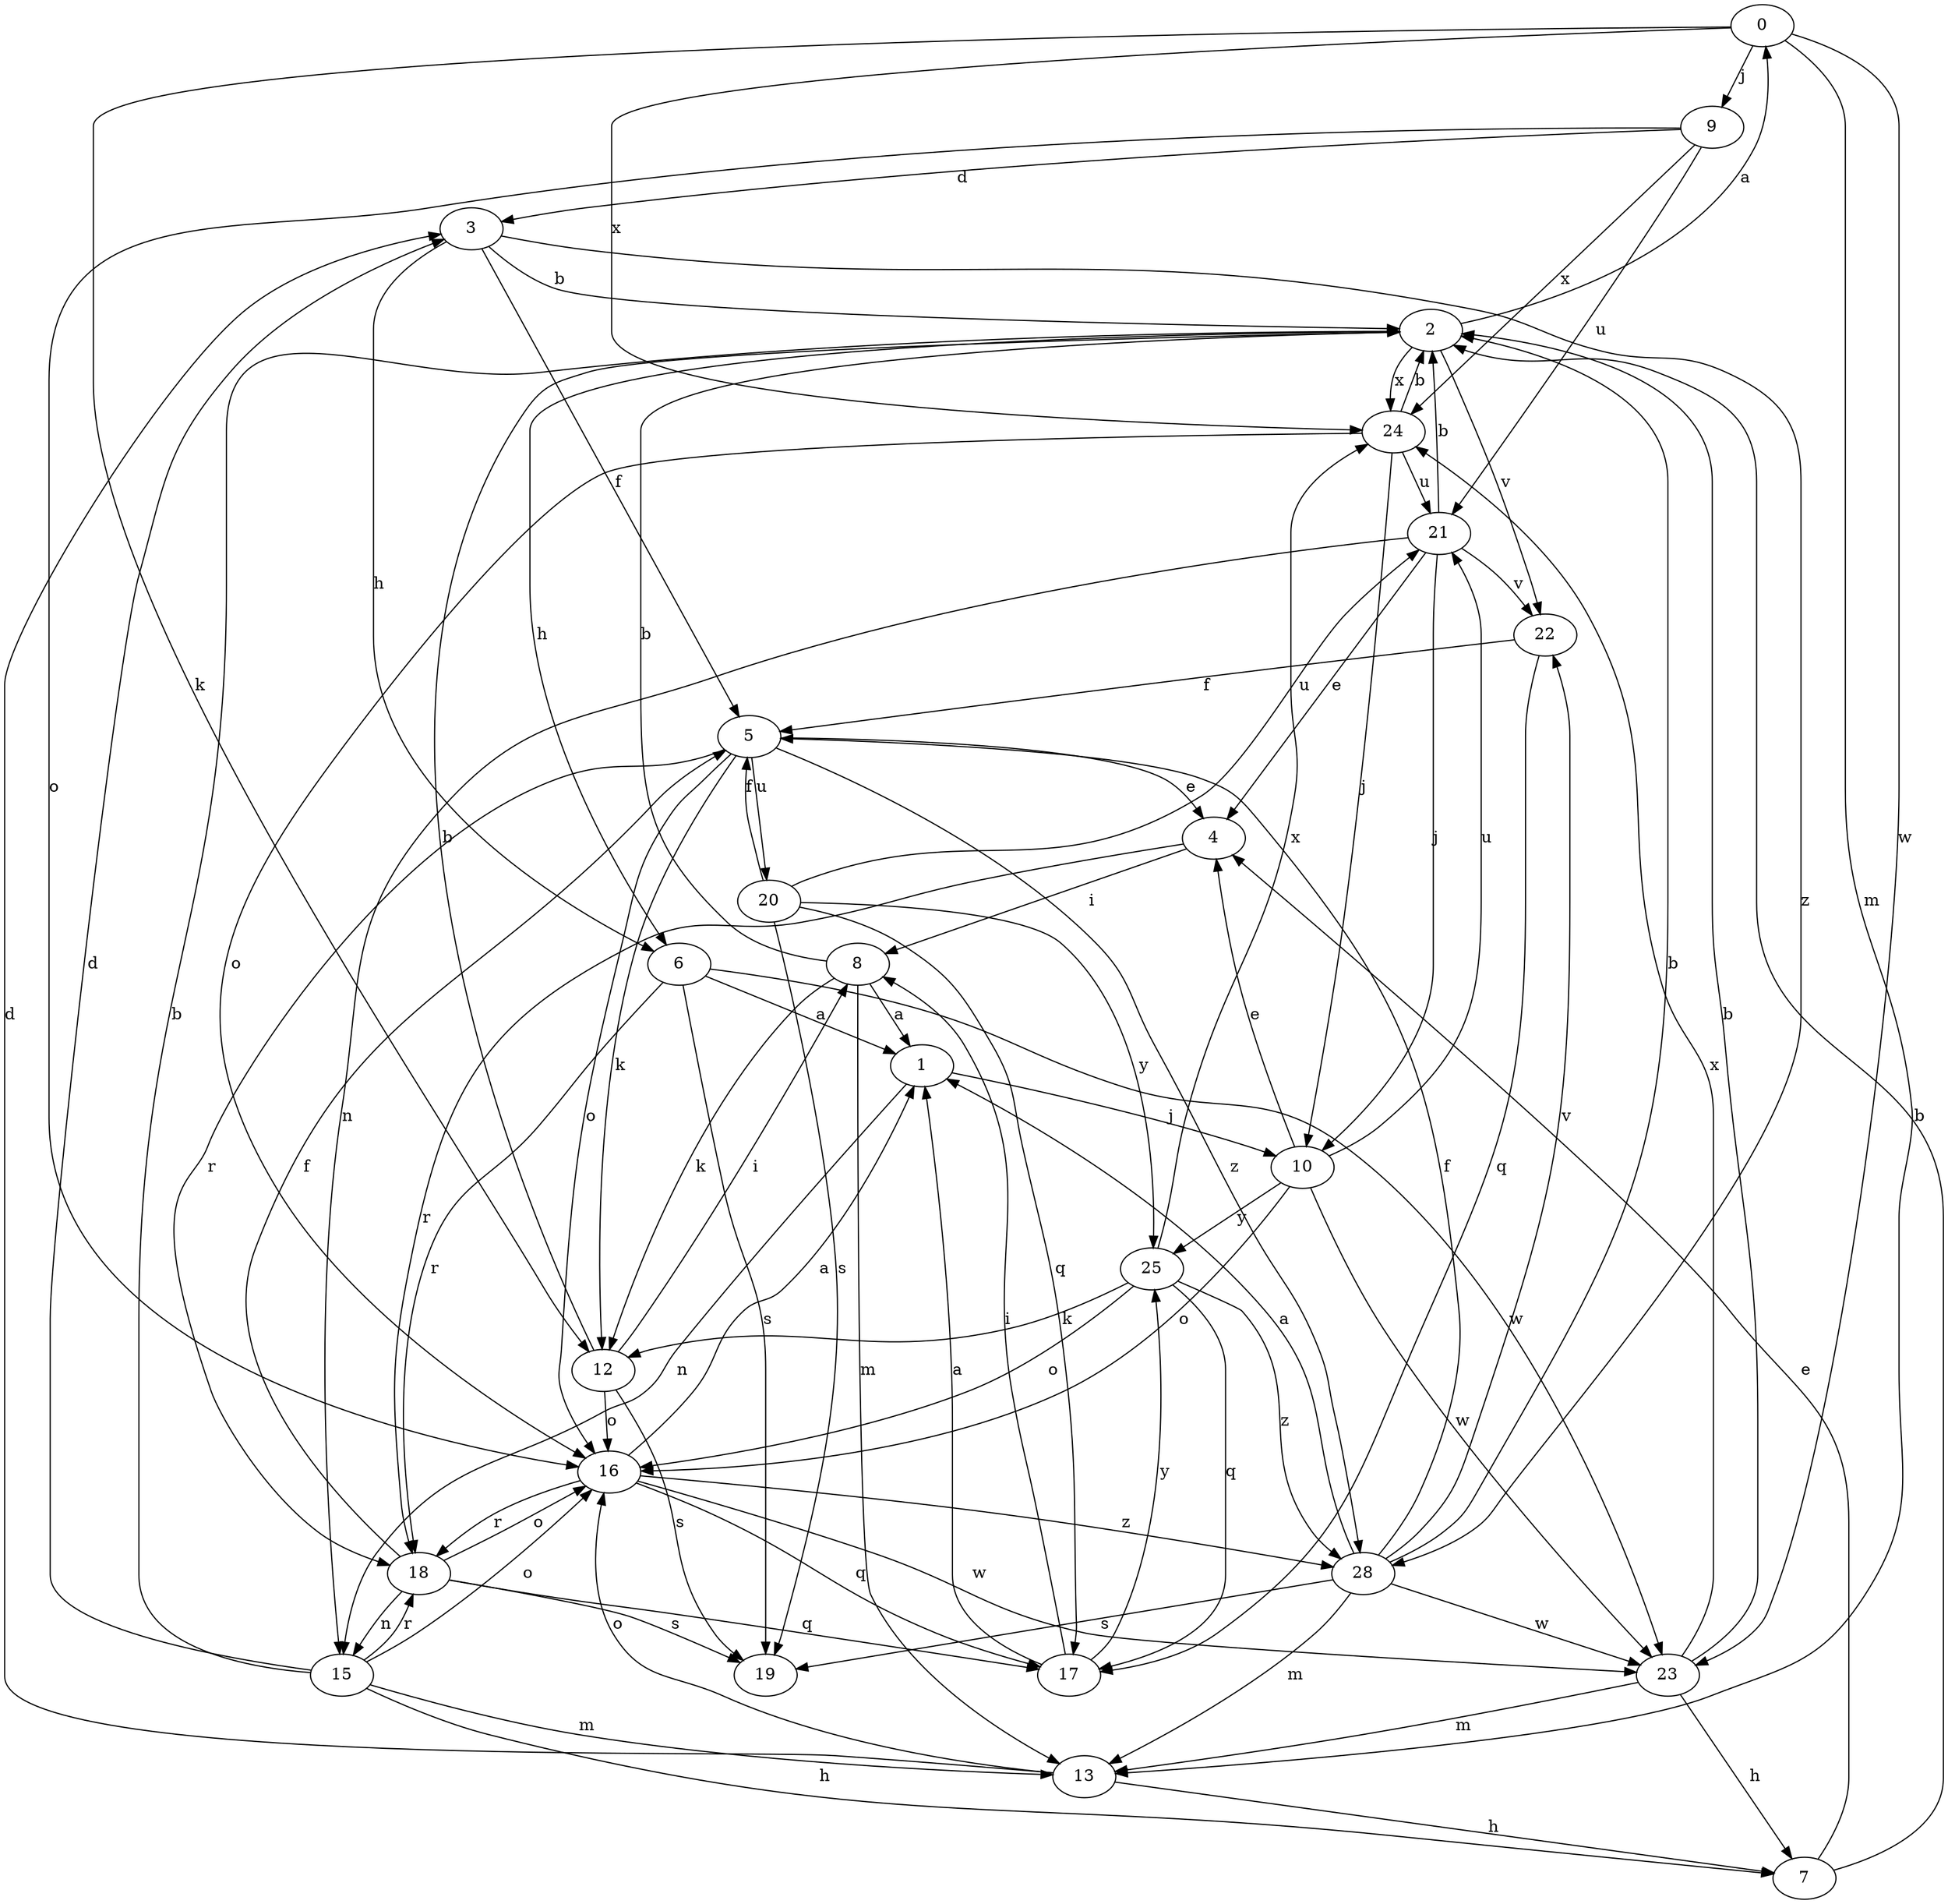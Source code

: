 strict digraph  {
0;
1;
2;
3;
4;
5;
6;
7;
8;
9;
10;
12;
13;
15;
16;
17;
18;
19;
20;
21;
22;
23;
24;
25;
28;
0 -> 9  [label=j];
0 -> 12  [label=k];
0 -> 13  [label=m];
0 -> 23  [label=w];
0 -> 24  [label=x];
1 -> 10  [label=j];
1 -> 15  [label=n];
2 -> 0  [label=a];
2 -> 6  [label=h];
2 -> 22  [label=v];
2 -> 24  [label=x];
3 -> 2  [label=b];
3 -> 5  [label=f];
3 -> 6  [label=h];
3 -> 28  [label=z];
4 -> 8  [label=i];
4 -> 18  [label=r];
5 -> 4  [label=e];
5 -> 12  [label=k];
5 -> 16  [label=o];
5 -> 18  [label=r];
5 -> 20  [label=u];
5 -> 28  [label=z];
6 -> 1  [label=a];
6 -> 18  [label=r];
6 -> 19  [label=s];
6 -> 23  [label=w];
7 -> 2  [label=b];
7 -> 4  [label=e];
8 -> 1  [label=a];
8 -> 2  [label=b];
8 -> 12  [label=k];
8 -> 13  [label=m];
9 -> 3  [label=d];
9 -> 16  [label=o];
9 -> 21  [label=u];
9 -> 24  [label=x];
10 -> 4  [label=e];
10 -> 16  [label=o];
10 -> 21  [label=u];
10 -> 23  [label=w];
10 -> 25  [label=y];
12 -> 2  [label=b];
12 -> 8  [label=i];
12 -> 16  [label=o];
12 -> 19  [label=s];
13 -> 3  [label=d];
13 -> 7  [label=h];
13 -> 16  [label=o];
15 -> 2  [label=b];
15 -> 3  [label=d];
15 -> 7  [label=h];
15 -> 13  [label=m];
15 -> 16  [label=o];
15 -> 18  [label=r];
16 -> 1  [label=a];
16 -> 17  [label=q];
16 -> 18  [label=r];
16 -> 23  [label=w];
16 -> 28  [label=z];
17 -> 1  [label=a];
17 -> 8  [label=i];
17 -> 25  [label=y];
18 -> 5  [label=f];
18 -> 15  [label=n];
18 -> 16  [label=o];
18 -> 17  [label=q];
18 -> 19  [label=s];
20 -> 5  [label=f];
20 -> 17  [label=q];
20 -> 19  [label=s];
20 -> 21  [label=u];
20 -> 25  [label=y];
21 -> 2  [label=b];
21 -> 4  [label=e];
21 -> 10  [label=j];
21 -> 15  [label=n];
21 -> 22  [label=v];
22 -> 5  [label=f];
22 -> 17  [label=q];
23 -> 2  [label=b];
23 -> 7  [label=h];
23 -> 13  [label=m];
23 -> 24  [label=x];
24 -> 2  [label=b];
24 -> 10  [label=j];
24 -> 16  [label=o];
24 -> 21  [label=u];
25 -> 12  [label=k];
25 -> 16  [label=o];
25 -> 17  [label=q];
25 -> 24  [label=x];
25 -> 28  [label=z];
28 -> 1  [label=a];
28 -> 2  [label=b];
28 -> 5  [label=f];
28 -> 13  [label=m];
28 -> 19  [label=s];
28 -> 22  [label=v];
28 -> 23  [label=w];
}
